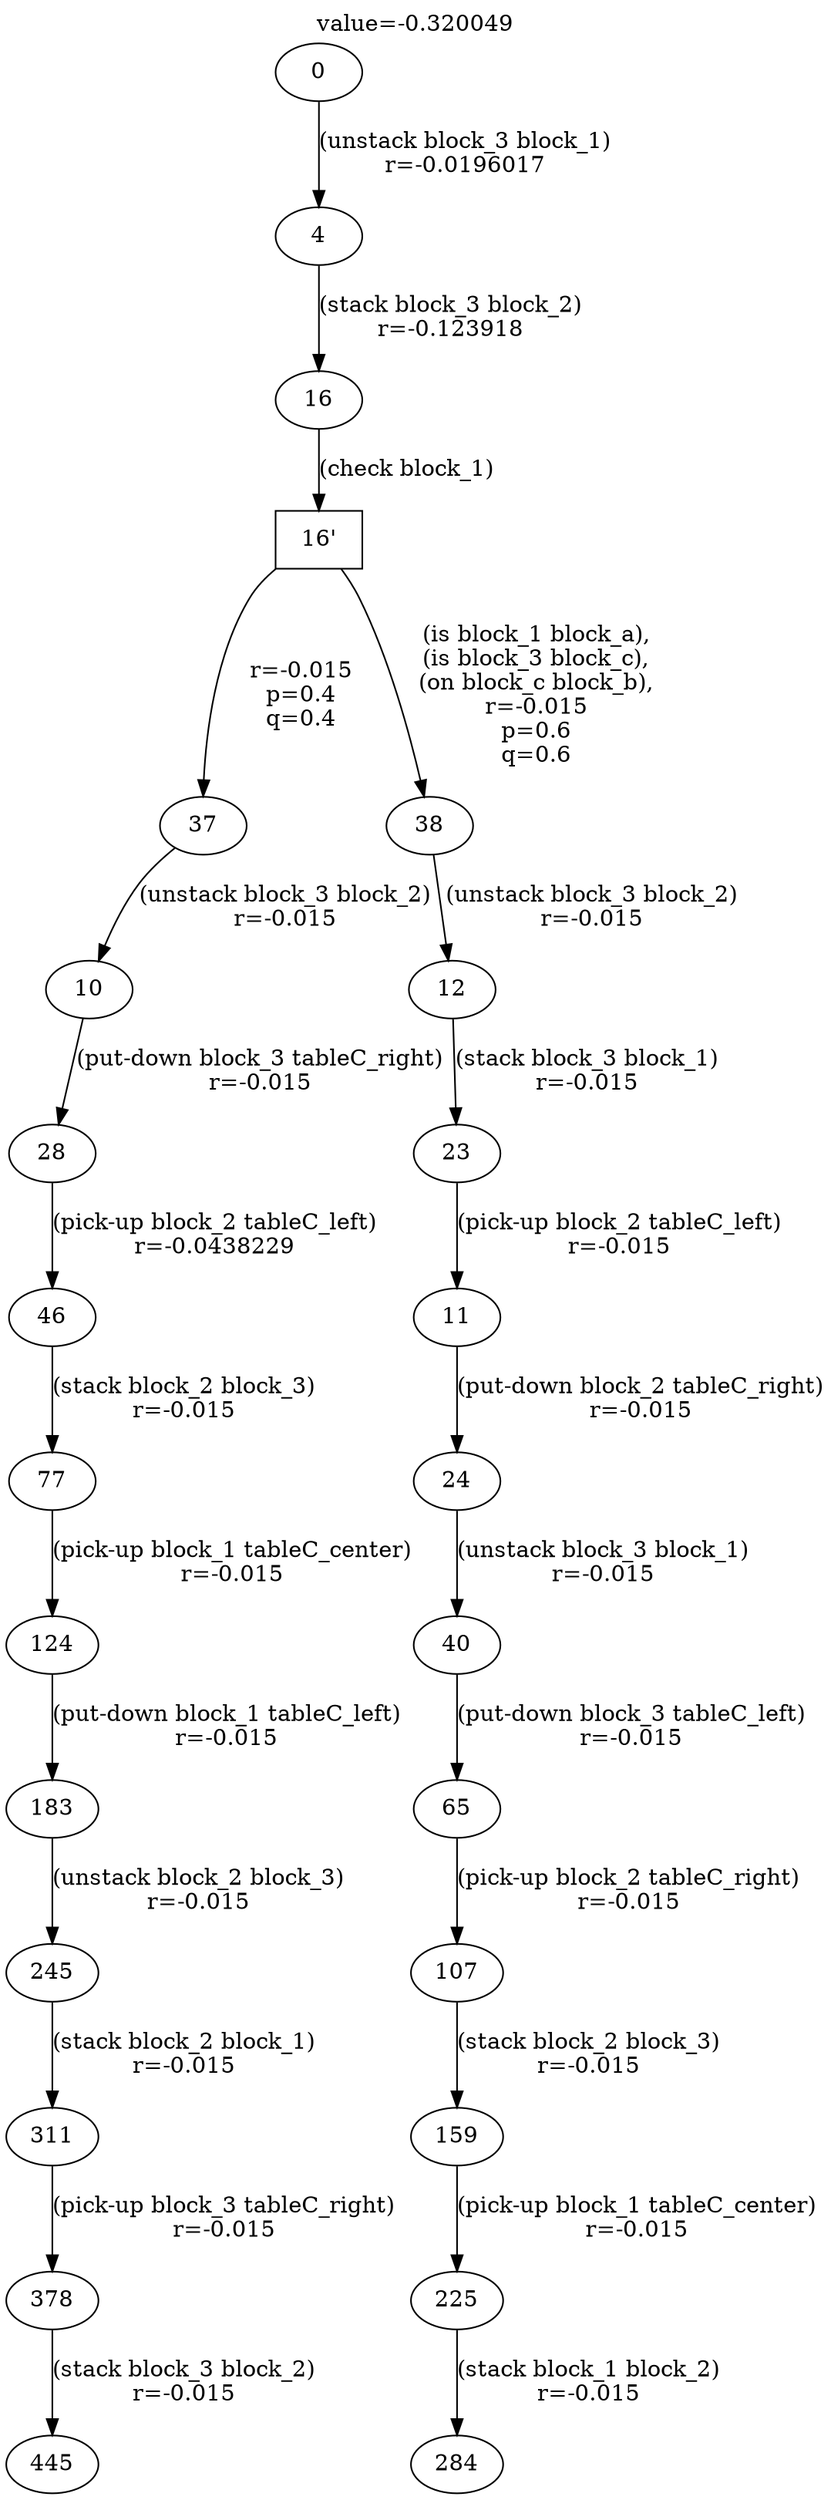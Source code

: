 digraph g{
label="value=-0.320049"
labelloc=top
0->4 [ label="(unstack block_3 block_1)
r=-0.0196017" ];
4->16 [ label="(stack block_3 block_2)
r=-0.123918" ];
"16'" [ shape=box ] ;
16->"16'" [ label="(check block_1)" ];
"16'"->37 [ label="
r=-0.015
p=0.4
q=0.4" ];
37->10 [ label="(unstack block_3 block_2)
r=-0.015" ];
10->28 [ label="(put-down block_3 tableC_right)
r=-0.015" ];
28->46 [ label="(pick-up block_2 tableC_left)
r=-0.0438229" ];
46->77 [ label="(stack block_2 block_3)
r=-0.015" ];
77->124 [ label="(pick-up block_1 tableC_center)
r=-0.015" ];
124->183 [ label="(put-down block_1 tableC_left)
r=-0.015" ];
183->245 [ label="(unstack block_2 block_3)
r=-0.015" ];
245->311 [ label="(stack block_2 block_1)
r=-0.015" ];
311->378 [ label="(pick-up block_3 tableC_right)
r=-0.015" ];
378->445 [ label="(stack block_3 block_2)
r=-0.015" ];
"16'"->38 [ label="
(is block_1 block_a),
(is block_3 block_c),
(on block_c block_b),
r=-0.015
p=0.6
q=0.6" ];
38->12 [ label="(unstack block_3 block_2)
r=-0.015" ];
12->23 [ label="(stack block_3 block_1)
r=-0.015" ];
23->11 [ label="(pick-up block_2 tableC_left)
r=-0.015" ];
11->24 [ label="(put-down block_2 tableC_right)
r=-0.015" ];
24->40 [ label="(unstack block_3 block_1)
r=-0.015" ];
40->65 [ label="(put-down block_3 tableC_left)
r=-0.015" ];
65->107 [ label="(pick-up block_2 tableC_right)
r=-0.015" ];
107->159 [ label="(stack block_2 block_3)
r=-0.015" ];
159->225 [ label="(pick-up block_1 tableC_center)
r=-0.015" ];
225->284 [ label="(stack block_1 block_2)
r=-0.015" ];
}
